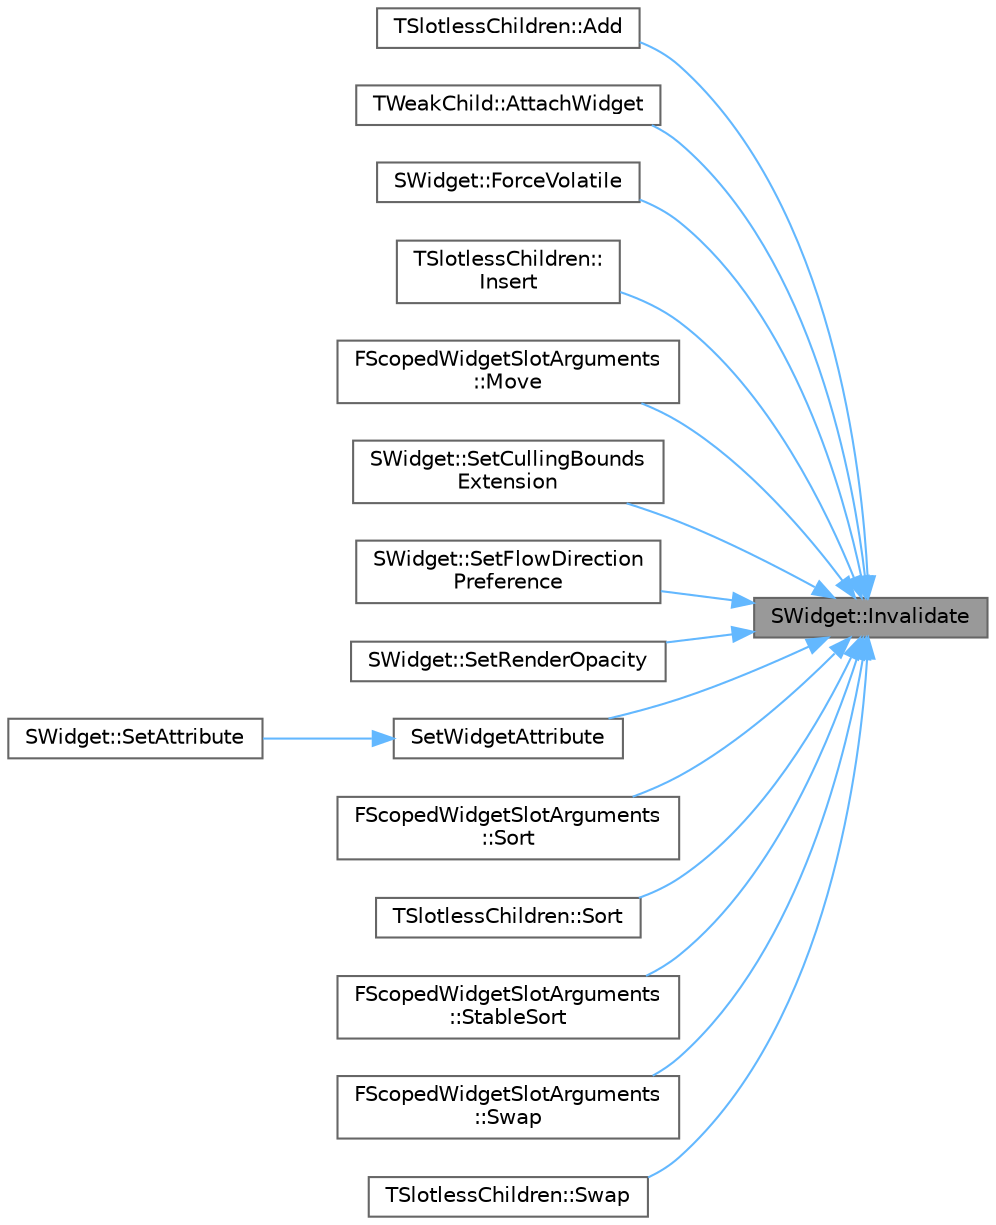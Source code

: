 digraph "SWidget::Invalidate"
{
 // INTERACTIVE_SVG=YES
 // LATEX_PDF_SIZE
  bgcolor="transparent";
  edge [fontname=Helvetica,fontsize=10,labelfontname=Helvetica,labelfontsize=10];
  node [fontname=Helvetica,fontsize=10,shape=box,height=0.2,width=0.4];
  rankdir="RL";
  Node1 [id="Node000001",label="SWidget::Invalidate",height=0.2,width=0.4,color="gray40", fillcolor="grey60", style="filled", fontcolor="black",tooltip="Invalidates the widget from the view of a layout caching widget that may own this widget."];
  Node1 -> Node2 [id="edge1_Node000001_Node000002",dir="back",color="steelblue1",style="solid",tooltip=" "];
  Node2 [id="Node000002",label="TSlotlessChildren::Add",height=0.2,width=0.4,color="grey40", fillcolor="white", style="filled",URL="$db/dfb/classTSlotlessChildren.html#a7af3eb8fae46bf36bc86144d296a04b0",tooltip=" "];
  Node1 -> Node3 [id="edge2_Node000001_Node000003",dir="back",color="steelblue1",style="solid",tooltip=" "];
  Node3 [id="Node000003",label="TWeakChild::AttachWidget",height=0.2,width=0.4,color="grey40", fillcolor="white", style="filled",URL="$da/d0b/classTWeakChild.html#a5b87979e349853c2e875a163f37ebc60",tooltip=" "];
  Node1 -> Node4 [id="edge3_Node000001_Node000004",dir="back",color="steelblue1",style="solid",tooltip=" "];
  Node4 [id="Node000004",label="SWidget::ForceVolatile",height=0.2,width=0.4,color="grey40", fillcolor="white", style="filled",URL="$dd/de2/classSWidget.html#ac0f5124536f9286690849078dcf16f30",tooltip="Should this widget always appear as volatile for any layout caching host widget."];
  Node1 -> Node5 [id="edge4_Node000001_Node000005",dir="back",color="steelblue1",style="solid",tooltip=" "];
  Node5 [id="Node000005",label="TSlotlessChildren::\lInsert",height=0.2,width=0.4,color="grey40", fillcolor="white", style="filled",URL="$db/dfb/classTSlotlessChildren.html#a3724ef4e1648df0abe15018ef05d138d",tooltip=" "];
  Node1 -> Node6 [id="edge5_Node000001_Node000006",dir="back",color="steelblue1",style="solid",tooltip=" "];
  Node6 [id="Node000006",label="FScopedWidgetSlotArguments\l::Move",height=0.2,width=0.4,color="grey40", fillcolor="white", style="filled",URL="$d9/d99/classTPanelChildren.html#a2b1ea738ad5a587ef30e566146465e97",tooltip=" "];
  Node1 -> Node7 [id="edge6_Node000001_Node000007",dir="back",color="steelblue1",style="solid",tooltip=" "];
  Node7 [id="Node000007",label="SWidget::SetCullingBounds\lExtension",height=0.2,width=0.4,color="grey40", fillcolor="white", style="filled",URL="$dd/de2/classSWidget.html#add1e6f3d044ec9199cfa7fb6e4781217",tooltip="Sets an additional culling padding that is added to a widget to give more leeway when culling widgets..."];
  Node1 -> Node8 [id="edge7_Node000001_Node000008",dir="back",color="steelblue1",style="solid",tooltip=" "];
  Node8 [id="Node000008",label="SWidget::SetFlowDirection\lPreference",height=0.2,width=0.4,color="grey40", fillcolor="white", style="filled",URL="$dd/de2/classSWidget.html#a9fc9e01dd78856e0a78067096d907c5f",tooltip="Sets how content should flow in this panel, based on the current culture."];
  Node1 -> Node9 [id="edge8_Node000001_Node000009",dir="back",color="steelblue1",style="solid",tooltip=" "];
  Node9 [id="Node000009",label="SWidget::SetRenderOpacity",height=0.2,width=0.4,color="grey40", fillcolor="white", style="filled",URL="$dd/de2/classSWidget.html#a273fba7811b0199ad8193acb1b8c5c60",tooltip=" "];
  Node1 -> Node10 [id="edge9_Node000001_Node000010",dir="back",color="steelblue1",style="solid",tooltip=" "];
  Node10 [id="Node000010",label="SetWidgetAttribute",height=0.2,width=0.4,color="grey40", fillcolor="white", style="filled",URL="$dc/df5/SWidget_8h.html#aac4db46dee2df903e0c4b702ec3151c5",tooltip="Performs the attribute assignment and invalidates the widget minimally based on what actually changed..."];
  Node10 -> Node11 [id="edge10_Node000010_Node000011",dir="back",color="steelblue1",style="solid",tooltip=" "];
  Node11 [id="Node000011",label="SWidget::SetAttribute",height=0.2,width=0.4,color="grey40", fillcolor="white", style="filled",URL="$dd/de2/classSWidget.html#a5f29b0debe6381a562d1b675d1ef4097",tooltip="Performs the attribute assignment and invalidates the widget minimally based on what actually changed..."];
  Node1 -> Node12 [id="edge11_Node000001_Node000012",dir="back",color="steelblue1",style="solid",tooltip=" "];
  Node12 [id="Node000012",label="FScopedWidgetSlotArguments\l::Sort",height=0.2,width=0.4,color="grey40", fillcolor="white", style="filled",URL="$d9/d99/classTPanelChildren.html#a4613eecc3d6355266d1c24c39dc25bb1",tooltip=" "];
  Node1 -> Node13 [id="edge12_Node000001_Node000013",dir="back",color="steelblue1",style="solid",tooltip=" "];
  Node13 [id="Node000013",label="TSlotlessChildren::Sort",height=0.2,width=0.4,color="grey40", fillcolor="white", style="filled",URL="$db/dfb/classTSlotlessChildren.html#a788e91ef0fcfd18367fa533eb4908b2f",tooltip=" "];
  Node1 -> Node14 [id="edge13_Node000001_Node000014",dir="back",color="steelblue1",style="solid",tooltip=" "];
  Node14 [id="Node000014",label="FScopedWidgetSlotArguments\l::StableSort",height=0.2,width=0.4,color="grey40", fillcolor="white", style="filled",URL="$d9/d99/classTPanelChildren.html#a32577ce1442fe82a9f31872bd8e3f4e2",tooltip=" "];
  Node1 -> Node15 [id="edge14_Node000001_Node000015",dir="back",color="steelblue1",style="solid",tooltip=" "];
  Node15 [id="Node000015",label="FScopedWidgetSlotArguments\l::Swap",height=0.2,width=0.4,color="grey40", fillcolor="white", style="filled",URL="$d9/d99/classTPanelChildren.html#a288b12dedb42929cd6cbffa5525de692",tooltip=" "];
  Node1 -> Node16 [id="edge15_Node000001_Node000016",dir="back",color="steelblue1",style="solid",tooltip=" "];
  Node16 [id="Node000016",label="TSlotlessChildren::Swap",height=0.2,width=0.4,color="grey40", fillcolor="white", style="filled",URL="$db/dfb/classTSlotlessChildren.html#a1d038ed9c3dc9b98008d4e5a0c6186da",tooltip=" "];
}
